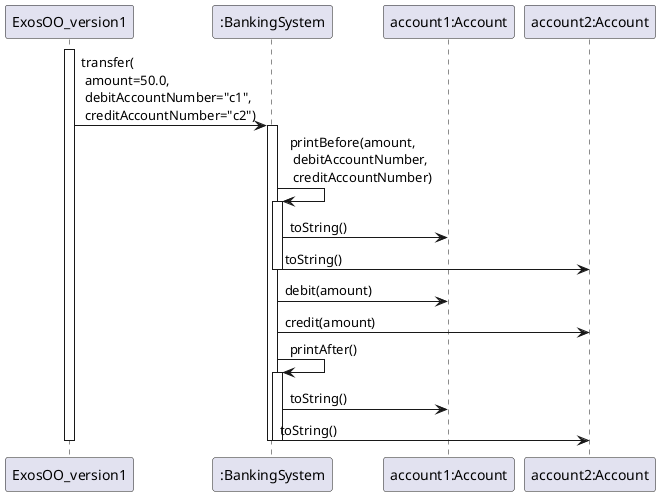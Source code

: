 @startuml
participant Main as "ExosOO_version1"
participant BankingSystem as ":BankingSystem"
participant Account1 as "account1:Account"
participant Account2 as "account2:Account"

activate Main

Main -> BankingSystem : transfer(\n amount=50.0, \n debitAccountNumber="c1",\n creditAccountNumber="c2")
activate BankingSystem

BankingSystem -> BankingSystem : printBefore(amount,\n debitAccountNumber,\n creditAccountNumber)
activate BankingSystem
BankingSystem -> Account1 : toString()
BankingSystem -> Account2 : toString()
deactivate BankingSystem

BankingSystem -> Account1 : debit(amount)


BankingSystem -> Account2 : credit(amount)


BankingSystem -> BankingSystem : printAfter()
activate BankingSystem
BankingSystem -> Account1 : toString()
BankingSystem -> Account2 : toString()
deactivate BankingSystem

deactivate BankingSystem

deactivate Main

@enduml